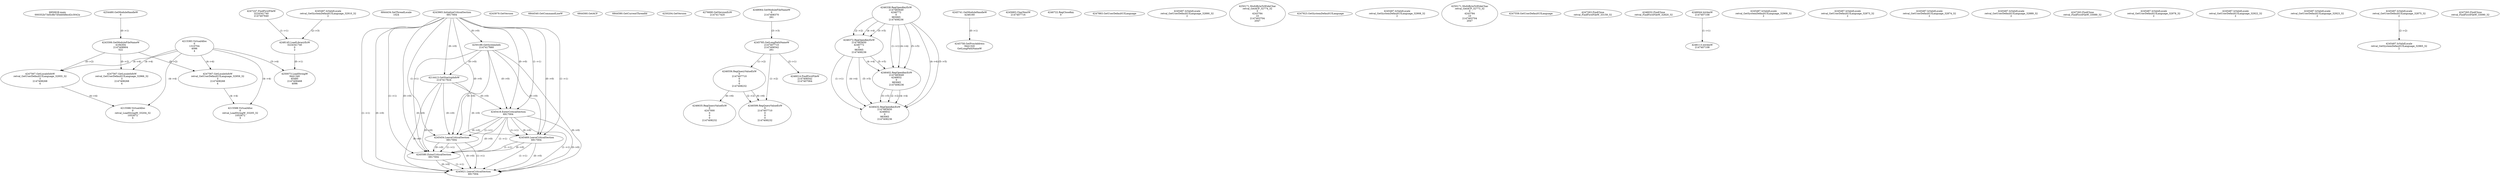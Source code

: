 // Global SCDG with merge call
digraph {
	0 [label="6850628.main
000352b73d5c8b7d5eb0dfecd2c3042a"]
	1 [label="4254480.GetModuleHandleW
0"]
	2 [label="6844434.SetThreadLocale
1024"]
	3 [label="4243965.InitializeCriticalSection
6917004"]
	4 [label="4243979.GetVersion
"]
	5 [label="4250188.GetSystemInfo
2147417660"]
	3 -> 5 [label="(0-->0)"]
	6 [label="6844540.GetCommandLineW
"]
	7 [label="4214413.GetStartupInfoW
2147417624"]
	3 -> 7 [label="(0-->0)"]
	5 -> 7 [label="(0-->0)"]
	8 [label="6844560.GetACP
"]
	9 [label="6844580.GetCurrentThreadId
"]
	10 [label="4250204.GetVersion
"]
	11 [label="4276690.GetVersionExW
2147417420"]
	12 [label="4243306.GetModuleFileNameW
4194304
2147408904
522"]
	1 -> 12 [label="(0-->1)"]
	13 [label="4248064.GetModuleFileNameW
0
2147408370
261"]
	14 [label="4215383.VirtualAlloc
0
1310704
4096
4"]
	15 [label="4246338.RegOpenKeyExW
2147483649
4246772
0
983065
2147408236"]
	16 [label="4245741.GetModuleHandleW
4246160"]
	17 [label="4245758.GetProcAddress
9441320
GetLongPathNameW"]
	16 -> 17 [label="(0-->1)"]
	18 [label="4245785.GetLongPathNameW
2147407710
2147406542
261"]
	13 -> 18 [label="(3-->3)"]
	19 [label="4245683.CharNextW
2147407716"]
	20 [label="4246556.RegQueryValueExW
0
2147407710
0
0
0
2147408232"]
	18 -> 20 [label="(1-->2)"]
	21 [label="4246635.RegQueryValueExW
0
4247000
0
0
0
2147408232"]
	20 -> 21 [label="(6-->6)"]
	22 [label="4246722.RegCloseKey
0"]
	23 [label="4247883.GetUserDefaultUILanguage
"]
	24 [label="4245418.EnterCriticalSection
6917004"]
	3 -> 24 [label="(1-->1)"]
	3 -> 24 [label="(0-->0)"]
	5 -> 24 [label="(0-->0)"]
	7 -> 24 [label="(0-->0)"]
	25 [label="4245469.LeaveCriticalSection
6917004"]
	3 -> 25 [label="(1-->1)"]
	24 -> 25 [label="(1-->1)"]
	3 -> 25 [label="(0-->0)"]
	5 -> 25 [label="(0-->0)"]
	7 -> 25 [label="(0-->0)"]
	24 -> 25 [label="(0-->0)"]
	26 [label="4245487.IsValidLocale
retval_GetUserDefaultUILanguage_32890_32
2"]
	27 [label="4250171.MultiByteToWideChar
retval_GetACP_32774_32
0
4243784
10
2147403704
2047"]
	28 [label="4246372.RegOpenKeyExW
2147483650
4246772
0
983065
2147408236"]
	15 -> 28 [label="(2-->2)"]
	15 -> 28 [label="(4-->4)"]
	15 -> 28 [label="(5-->5)"]
	29 [label="4245454.LeaveCriticalSection
6917004"]
	3 -> 29 [label="(1-->1)"]
	24 -> 29 [label="(1-->1)"]
	3 -> 29 [label="(0-->0)"]
	5 -> 29 [label="(0-->0)"]
	7 -> 29 [label="(0-->0)"]
	24 -> 29 [label="(0-->0)"]
	30 [label="4247923.GetSystemDefaultUILanguage
"]
	31 [label="4245487.IsValidLocale
retval_GetSystemDefaultUILanguage_32908_32
2"]
	32 [label="4250171.MultiByteToWideChar
retval_GetACP_32773_32
0
4243784
10
2147403704
2047"]
	33 [label="4246599.RegQueryValueExW
0
2147407710
0
0
0
2147408232"]
	18 -> 33 [label="(1-->2)"]
	20 -> 33 [label="(2-->2)"]
	20 -> 33 [label="(6-->6)"]
	34 [label="4245487.IsValidLocale
retval_GetSystemDefaultUILanguage_32910_32
2"]
	35 [label="4245580.EnterCriticalSection
6917004"]
	3 -> 35 [label="(1-->1)"]
	24 -> 35 [label="(1-->1)"]
	25 -> 35 [label="(1-->1)"]
	29 -> 35 [label="(1-->1)"]
	3 -> 35 [label="(0-->0)"]
	5 -> 35 [label="(0-->0)"]
	7 -> 35 [label="(0-->0)"]
	24 -> 35 [label="(0-->0)"]
	25 -> 35 [label="(0-->0)"]
	29 -> 35 [label="(0-->0)"]
	36 [label="4245621.LeaveCriticalSection
6917004"]
	3 -> 36 [label="(1-->1)"]
	24 -> 36 [label="(1-->1)"]
	25 -> 36 [label="(1-->1)"]
	29 -> 36 [label="(1-->1)"]
	35 -> 36 [label="(1-->1)"]
	3 -> 36 [label="(0-->0)"]
	5 -> 36 [label="(0-->0)"]
	7 -> 36 [label="(0-->0)"]
	24 -> 36 [label="(0-->0)"]
	25 -> 36 [label="(0-->0)"]
	29 -> 36 [label="(0-->0)"]
	35 -> 36 [label="(0-->0)"]
	37 [label="4247558.GetUserDefaultUILanguage
"]
	38 [label="4247567.GetLocaleInfoW
retval_GetUserDefaultUILanguage_32966_32
3
2147408268
4"]
	12 -> 38 [label="(0-->2)"]
	14 -> 38 [label="(4-->4)"]
	39 [label="4247247.FindFirstFileW
3224341740
2147407640"]
	40 [label="4247263.FindClose
retval_FindFirstFileW_33159_32"]
	41 [label="4248145.LoadLibraryExW
3224341740
0
2"]
	39 -> 41 [label="(1-->1)"]
	34 -> 41 [label="(2-->3)"]
	42 [label="4250073.LoadStringW
9441340
65485
2147409468
4096"]
	41 -> 42 [label="(0-->1)"]
	14 -> 42 [label="(3-->4)"]
	43 [label="4246402.RegOpenKeyExW
2147483649
4246832
0
983065
2147408236"]
	15 -> 43 [label="(1-->1)"]
	15 -> 43 [label="(4-->4)"]
	28 -> 43 [label="(4-->4)"]
	15 -> 43 [label="(5-->5)"]
	28 -> 43 [label="(5-->5)"]
	44 [label="4246432.RegOpenKeyExW
2147483650
4246832
0
983065
2147408236"]
	28 -> 44 [label="(1-->1)"]
	43 -> 44 [label="(2-->2)"]
	15 -> 44 [label="(4-->4)"]
	28 -> 44 [label="(4-->4)"]
	43 -> 44 [label="(4-->4)"]
	15 -> 44 [label="(5-->5)"]
	28 -> 44 [label="(5-->5)"]
	43 -> 44 [label="(5-->5)"]
	45 [label="4246014.FindFirstFileW
2147406542
2147407064"]
	18 -> 45 [label="(2-->1)"]
	46 [label="4246032.FindClose
retval_FindFirstFileW_32820_32"]
	47 [label="4246044.lstrlenW
2147407108"]
	48 [label="4246113.lstrlenW
2147407108"]
	47 -> 48 [label="(1-->1)"]
	49 [label="4245487.IsValidLocale
retval_GetSystemDefaultUILanguage_32909_32
2"]
	50 [label="4245487.IsValidLocale
retval_GetUserDefaultUILanguage_32873_32
2"]
	51 [label="4245487.IsValidLocale
retval_GetUserDefaultUILanguage_32874_32
2"]
	52 [label="4245487.IsValidLocale
retval_GetUserDefaultUILanguage_32889_32
2"]
	53 [label="4247567.GetLocaleInfoW
retval_GetUserDefaultUILanguage_32955_32
3
2147408268
4"]
	12 -> 53 [label="(0-->2)"]
	14 -> 53 [label="(4-->4)"]
	54 [label="4247263.FindClose
retval_FindFirstFileW_33089_32"]
	55 [label="4215588.VirtualAlloc
0
retval_LoadStringW_33204_32
1052672
4"]
	14 -> 55 [label="(4-->4)"]
	53 -> 55 [label="(4-->4)"]
	56 [label="4245487.IsValidLocale
retval_GetUserDefaultUILanguage_32978_32
2"]
	57 [label="4245487.IsValidLocale
retval_GetUserDefaultUILanguage_32922_32
2"]
	58 [label="4245487.IsValidLocale
retval_GetUserDefaultUILanguage_32923_32
2"]
	59 [label="4245487.IsValidLocale
retval_GetUserDefaultUILanguage_32875_32
2"]
	60 [label="4245487.IsValidLocale
retval_GetSystemDefaultUILanguage_32965_32
2"]
	59 -> 60 [label="(2-->2)"]
	61 [label="4247567.GetLocaleInfoW
retval_GetUserDefaultUILanguage_32959_32
3
2147408268
4"]
	12 -> 61 [label="(0-->2)"]
	14 -> 61 [label="(4-->4)"]
	62 [label="4247263.FindClose
retval_FindFirstFileW_33090_32"]
	63 [label="4215588.VirtualAlloc
0
retval_LoadStringW_33205_32
1052672
4"]
	14 -> 63 [label="(4-->4)"]
	61 -> 63 [label="(4-->4)"]
}
